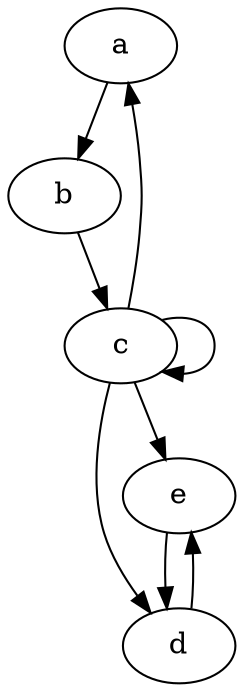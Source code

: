 digraph G {
   a;
   b;
   c;
   d;
   e;
   c -> a [w=1];
   a -> b [w=1];
   b -> c [w=1];
   c -> c [w=1];
   c -> d [w=1];
   d -> e [w=1];
   e -> d [w=1];
   c -> e [w=1];
}
